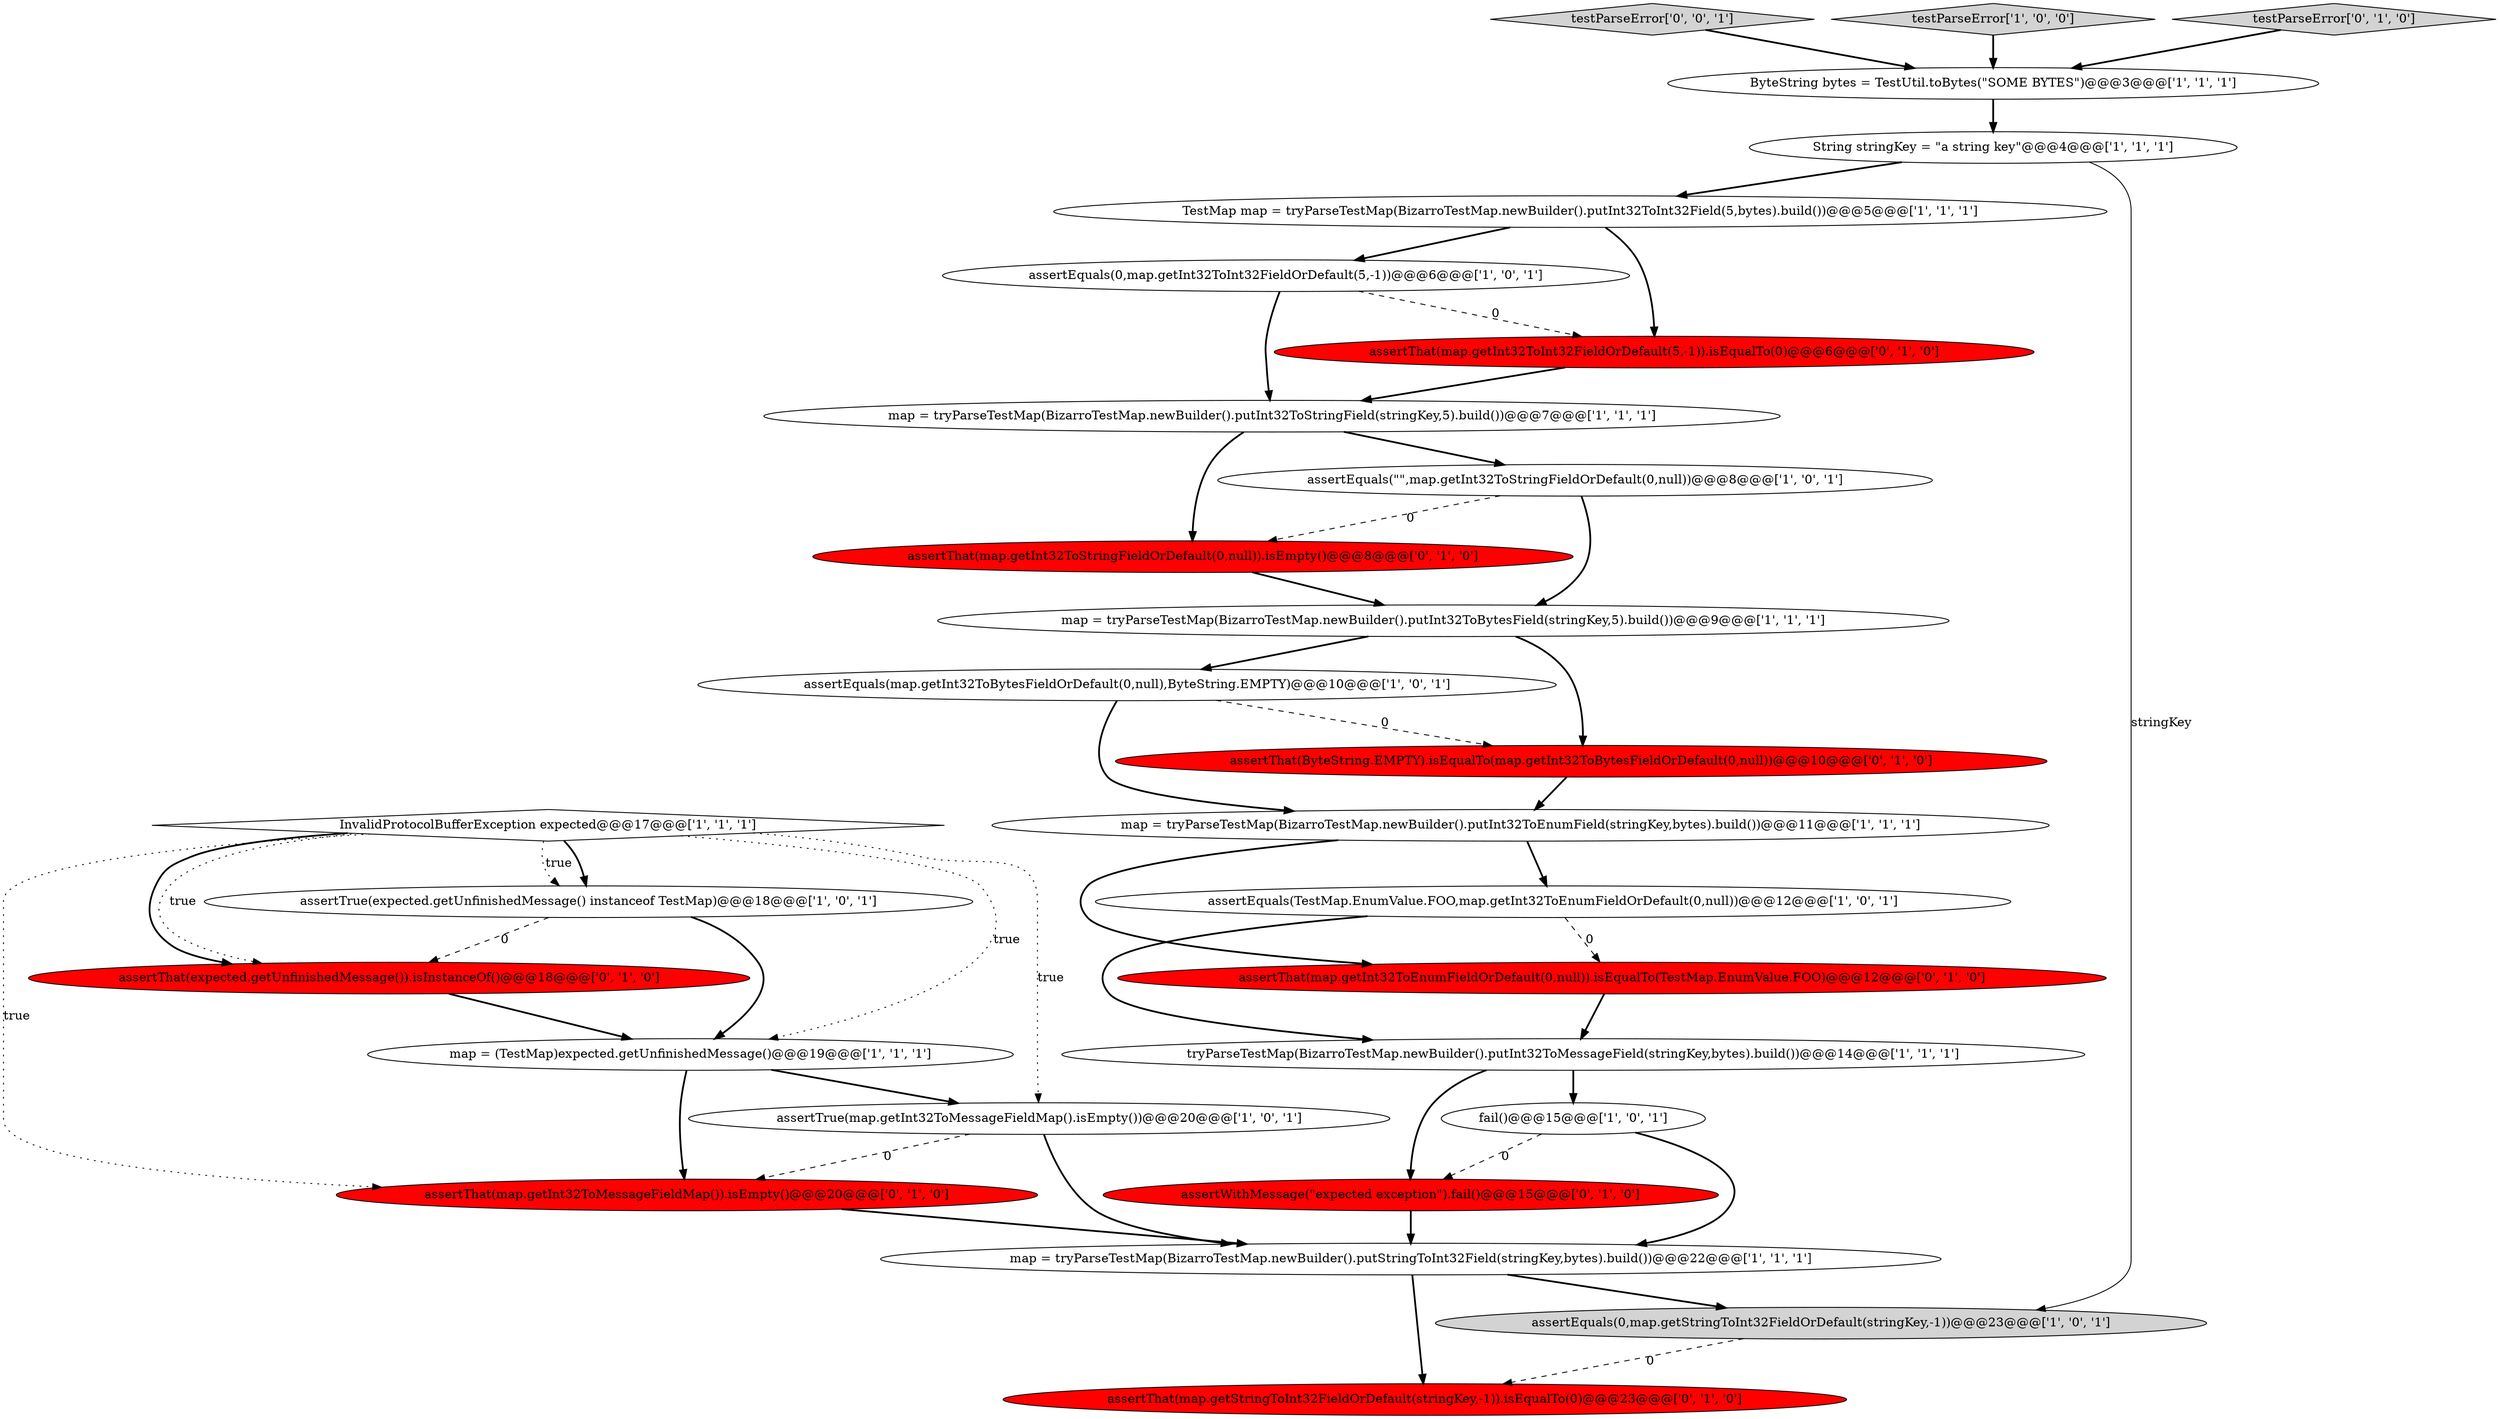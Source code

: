 digraph {
2 [style = filled, label = "map = (TestMap)expected.getUnfinishedMessage()@@@19@@@['1', '1', '1']", fillcolor = white, shape = ellipse image = "AAA0AAABBB1BBB"];
27 [style = filled, label = "assertThat(map.getInt32ToMessageFieldMap()).isEmpty()@@@20@@@['0', '1', '0']", fillcolor = red, shape = ellipse image = "AAA1AAABBB2BBB"];
13 [style = filled, label = "assertTrue(map.getInt32ToMessageFieldMap().isEmpty())@@@20@@@['1', '0', '1']", fillcolor = white, shape = ellipse image = "AAA0AAABBB1BBB"];
26 [style = filled, label = "assertThat(map.getInt32ToStringFieldOrDefault(0,null)).isEmpty()@@@8@@@['0', '1', '0']", fillcolor = red, shape = ellipse image = "AAA1AAABBB2BBB"];
9 [style = filled, label = "map = tryParseTestMap(BizarroTestMap.newBuilder().putStringToInt32Field(stringKey,bytes).build())@@@22@@@['1', '1', '1']", fillcolor = white, shape = ellipse image = "AAA0AAABBB1BBB"];
19 [style = filled, label = "assertWithMessage(\"expected exception\").fail()@@@15@@@['0', '1', '0']", fillcolor = red, shape = ellipse image = "AAA1AAABBB2BBB"];
17 [style = filled, label = "String stringKey = \"a string key\"@@@4@@@['1', '1', '1']", fillcolor = white, shape = ellipse image = "AAA0AAABBB1BBB"];
14 [style = filled, label = "map = tryParseTestMap(BizarroTestMap.newBuilder().putInt32ToStringField(stringKey,5).build())@@@7@@@['1', '1', '1']", fillcolor = white, shape = ellipse image = "AAA0AAABBB1BBB"];
25 [style = filled, label = "assertThat(map.getInt32ToInt32FieldOrDefault(5,-1)).isEqualTo(0)@@@6@@@['0', '1', '0']", fillcolor = red, shape = ellipse image = "AAA1AAABBB2BBB"];
8 [style = filled, label = "fail()@@@15@@@['1', '0', '1']", fillcolor = white, shape = ellipse image = "AAA0AAABBB1BBB"];
15 [style = filled, label = "assertEquals(\"\",map.getInt32ToStringFieldOrDefault(0,null))@@@8@@@['1', '0', '1']", fillcolor = white, shape = ellipse image = "AAA0AAABBB1BBB"];
28 [style = filled, label = "testParseError['0', '0', '1']", fillcolor = lightgray, shape = diamond image = "AAA0AAABBB3BBB"];
12 [style = filled, label = "map = tryParseTestMap(BizarroTestMap.newBuilder().putInt32ToEnumField(stringKey,bytes).build())@@@11@@@['1', '1', '1']", fillcolor = white, shape = ellipse image = "AAA0AAABBB1BBB"];
20 [style = filled, label = "assertThat(map.getStringToInt32FieldOrDefault(stringKey,-1)).isEqualTo(0)@@@23@@@['0', '1', '0']", fillcolor = red, shape = ellipse image = "AAA1AAABBB2BBB"];
5 [style = filled, label = "assertEquals(map.getInt32ToBytesFieldOrDefault(0,null),ByteString.EMPTY)@@@10@@@['1', '0', '1']", fillcolor = white, shape = ellipse image = "AAA0AAABBB1BBB"];
4 [style = filled, label = "assertEquals(0,map.getInt32ToInt32FieldOrDefault(5,-1))@@@6@@@['1', '0', '1']", fillcolor = white, shape = ellipse image = "AAA0AAABBB1BBB"];
11 [style = filled, label = "assertEquals(TestMap.EnumValue.FOO,map.getInt32ToEnumFieldOrDefault(0,null))@@@12@@@['1', '0', '1']", fillcolor = white, shape = ellipse image = "AAA0AAABBB1BBB"];
3 [style = filled, label = "testParseError['1', '0', '0']", fillcolor = lightgray, shape = diamond image = "AAA0AAABBB1BBB"];
0 [style = filled, label = "map = tryParseTestMap(BizarroTestMap.newBuilder().putInt32ToBytesField(stringKey,5).build())@@@9@@@['1', '1', '1']", fillcolor = white, shape = ellipse image = "AAA0AAABBB1BBB"];
6 [style = filled, label = "assertTrue(expected.getUnfinishedMessage() instanceof TestMap)@@@18@@@['1', '0', '1']", fillcolor = white, shape = ellipse image = "AAA0AAABBB1BBB"];
16 [style = filled, label = "tryParseTestMap(BizarroTestMap.newBuilder().putInt32ToMessageField(stringKey,bytes).build())@@@14@@@['1', '1', '1']", fillcolor = white, shape = ellipse image = "AAA0AAABBB1BBB"];
21 [style = filled, label = "assertThat(expected.getUnfinishedMessage()).isInstanceOf()@@@18@@@['0', '1', '0']", fillcolor = red, shape = ellipse image = "AAA1AAABBB2BBB"];
23 [style = filled, label = "assertThat(map.getInt32ToEnumFieldOrDefault(0,null)).isEqualTo(TestMap.EnumValue.FOO)@@@12@@@['0', '1', '0']", fillcolor = red, shape = ellipse image = "AAA1AAABBB2BBB"];
1 [style = filled, label = "InvalidProtocolBufferException expected@@@17@@@['1', '1', '1']", fillcolor = white, shape = diamond image = "AAA0AAABBB1BBB"];
7 [style = filled, label = "assertEquals(0,map.getStringToInt32FieldOrDefault(stringKey,-1))@@@23@@@['1', '0', '1']", fillcolor = lightgray, shape = ellipse image = "AAA0AAABBB1BBB"];
10 [style = filled, label = "TestMap map = tryParseTestMap(BizarroTestMap.newBuilder().putInt32ToInt32Field(5,bytes).build())@@@5@@@['1', '1', '1']", fillcolor = white, shape = ellipse image = "AAA0AAABBB1BBB"];
22 [style = filled, label = "testParseError['0', '1', '0']", fillcolor = lightgray, shape = diamond image = "AAA0AAABBB2BBB"];
18 [style = filled, label = "ByteString bytes = TestUtil.toBytes(\"SOME BYTES\")@@@3@@@['1', '1', '1']", fillcolor = white, shape = ellipse image = "AAA0AAABBB1BBB"];
24 [style = filled, label = "assertThat(ByteString.EMPTY).isEqualTo(map.getInt32ToBytesFieldOrDefault(0,null))@@@10@@@['0', '1', '0']", fillcolor = red, shape = ellipse image = "AAA1AAABBB2BBB"];
17->10 [style = bold, label=""];
11->16 [style = bold, label=""];
8->19 [style = dashed, label="0"];
6->21 [style = dashed, label="0"];
24->12 [style = bold, label=""];
4->14 [style = bold, label=""];
23->16 [style = bold, label=""];
28->18 [style = bold, label=""];
16->8 [style = bold, label=""];
27->9 [style = bold, label=""];
12->11 [style = bold, label=""];
5->24 [style = dashed, label="0"];
18->17 [style = bold, label=""];
1->21 [style = dotted, label="true"];
7->20 [style = dashed, label="0"];
11->23 [style = dashed, label="0"];
9->20 [style = bold, label=""];
25->14 [style = bold, label=""];
9->7 [style = bold, label=""];
16->19 [style = bold, label=""];
21->2 [style = bold, label=""];
2->13 [style = bold, label=""];
6->2 [style = bold, label=""];
3->18 [style = bold, label=""];
14->26 [style = bold, label=""];
1->13 [style = dotted, label="true"];
4->25 [style = dashed, label="0"];
26->0 [style = bold, label=""];
22->18 [style = bold, label=""];
1->6 [style = bold, label=""];
13->27 [style = dashed, label="0"];
5->12 [style = bold, label=""];
10->25 [style = bold, label=""];
19->9 [style = bold, label=""];
1->21 [style = bold, label=""];
15->0 [style = bold, label=""];
0->24 [style = bold, label=""];
8->9 [style = bold, label=""];
17->7 [style = solid, label="stringKey"];
10->4 [style = bold, label=""];
15->26 [style = dashed, label="0"];
2->27 [style = bold, label=""];
1->6 [style = dotted, label="true"];
14->15 [style = bold, label=""];
12->23 [style = bold, label=""];
13->9 [style = bold, label=""];
1->2 [style = dotted, label="true"];
1->27 [style = dotted, label="true"];
0->5 [style = bold, label=""];
}
